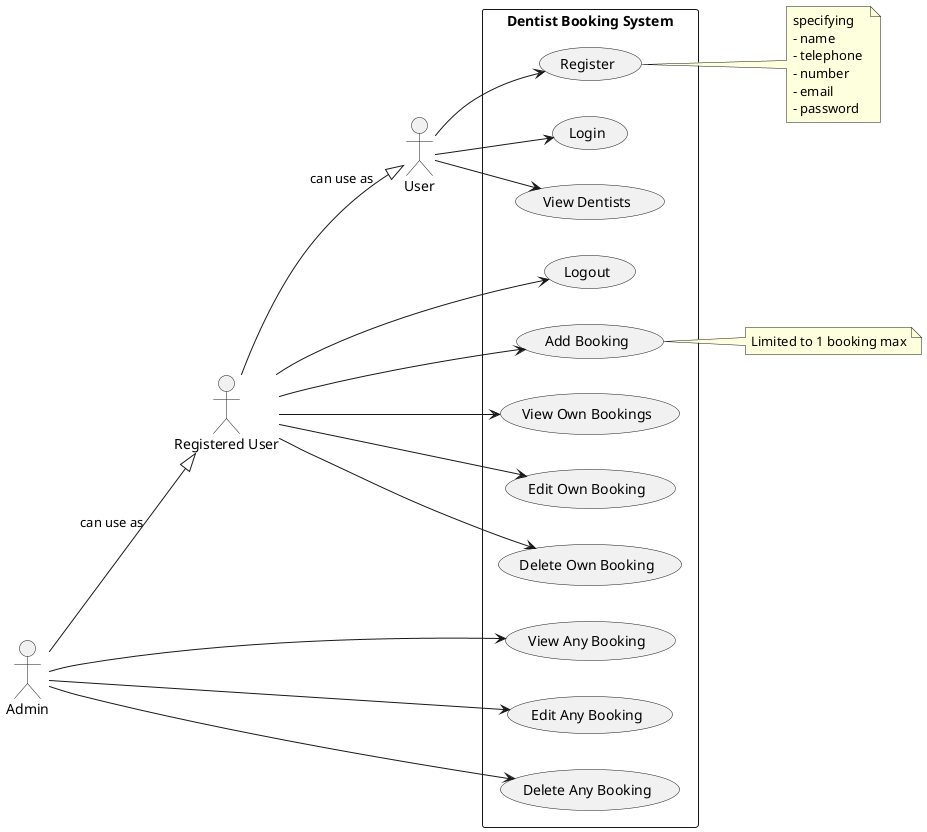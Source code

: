 @startuml Dentist Booking

left to right direction
skinparam packageStyle rectangle

actor "User" as user
actor "Registered User" as regUser
actor "Admin" as admin

rectangle "Dentist Booking System" {
  usecase "Register" as UC1
  usecase "Login" as UC2
  usecase "Logout" as UC3
  usecase "Add Booking" as UC4
  usecase "View Own Bookings" as UC5
  usecase "Edit Own Booking" as UC6
  usecase "Delete Own Booking" as UC7
  usecase "View Any Booking" as UC8
  usecase "Edit Any Booking" as UC9
  usecase "Delete Any Booking" as UC10
  usecase "View Dentists" as UC11
}

user --> UC1
user --> UC2
user --> UC11

regUser --|> user : can use as
regUser --> UC3
regUser --> UC4
regUser --> UC5
regUser --> UC6
regUser --> UC7

admin --|> regUser : can use as
admin --> UC8
admin --> UC9
admin --> UC10

note right of UC4
  Limited to 1 booking max
end note

note right of UC1
  specifying
  - name
  - telephone 
  - number
  - email
  - password
end note

@enduml
